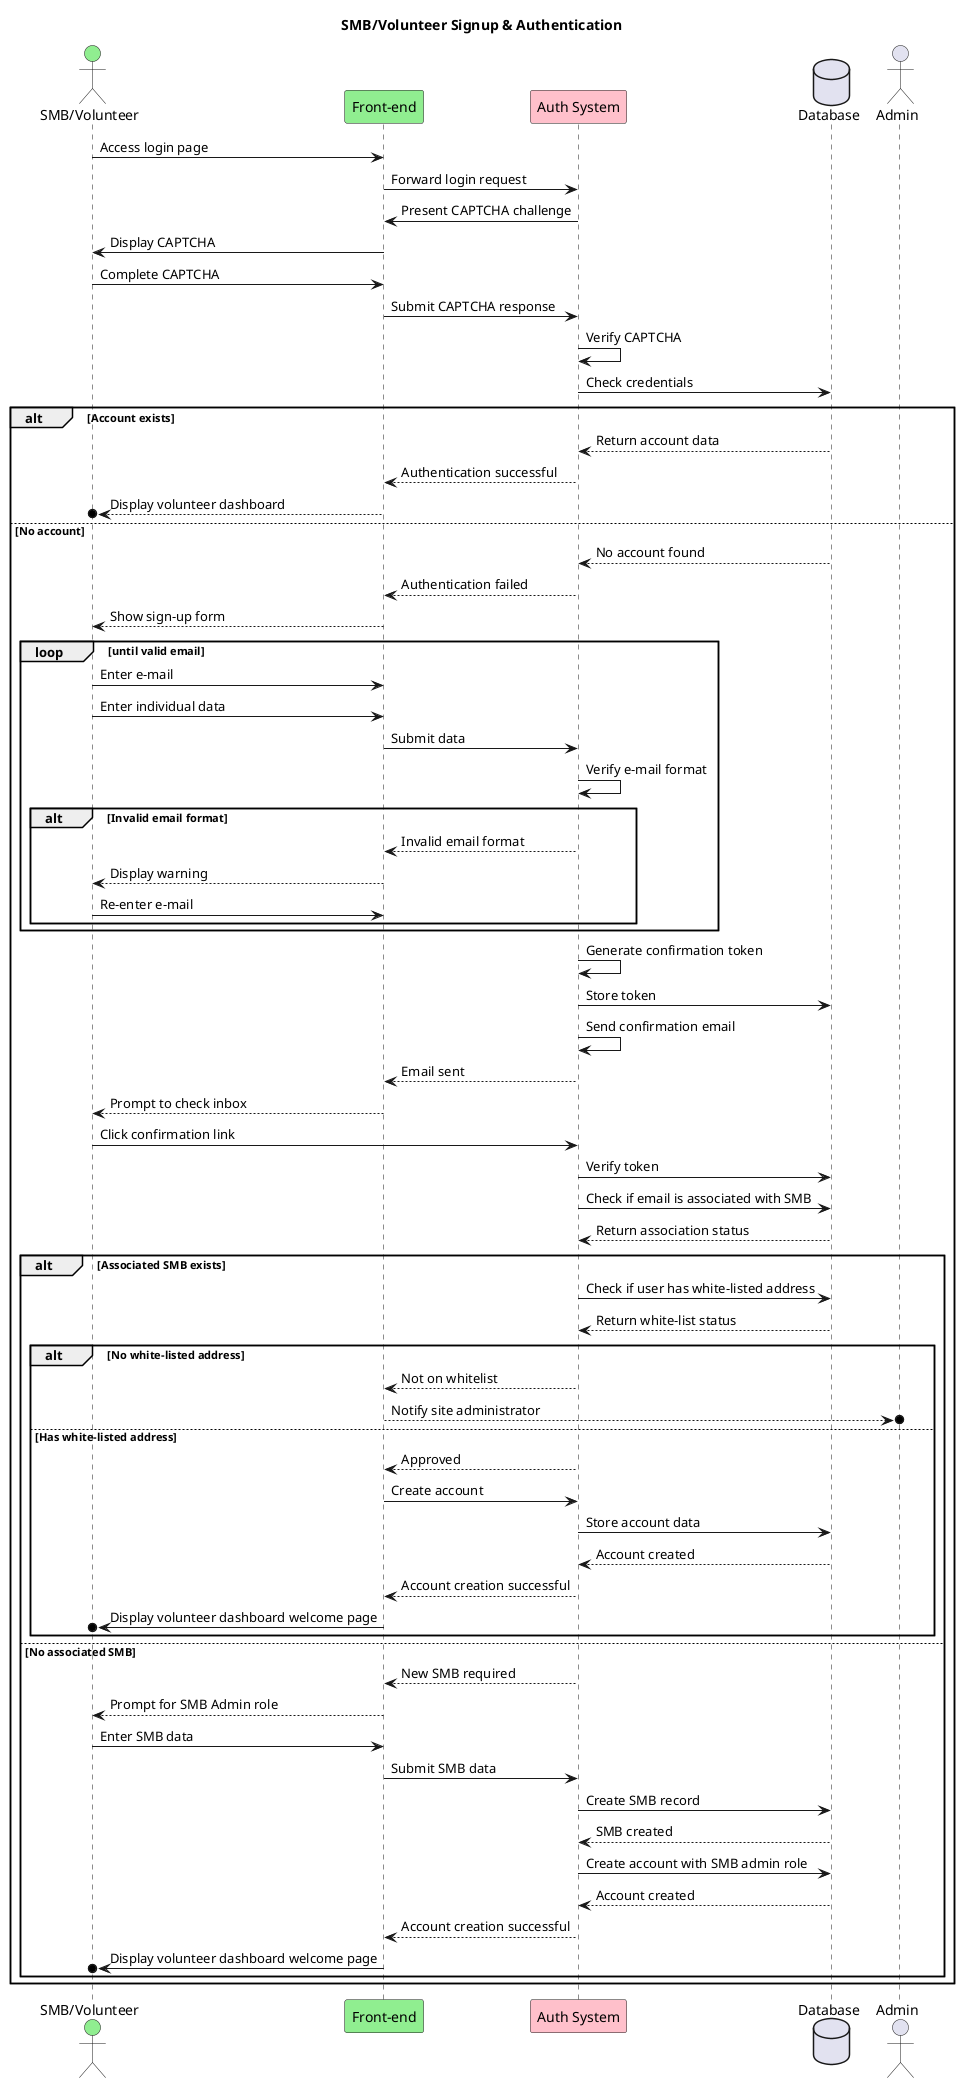 @startuml
title SMB/Volunteer Signup & Authentication

actor "SMB/Volunteer" as User #lightgreen
participant "Front-end" as Frontend #lightgreen
participant "Auth System" as Auth #pink
database "Database" as DB
actor "Admin" as Admin 

User -> Frontend: Access login page
Frontend -> Auth: Forward login request
Auth -> Frontend: Present CAPTCHA challenge
Frontend -> User: Display CAPTCHA
User -> Frontend: Complete CAPTCHA
Frontend -> Auth: Submit CAPTCHA response
Auth -> Auth: Verify CAPTCHA

Auth -> DB: Check credentials

alt Account exists
    DB --> Auth: Return account data
    Auth --> Frontend: Authentication successful
    Frontend -->O User: Display volunteer dashboard
    
else No account
    DB --> Auth: No account found
    Auth --> Frontend: Authentication failed
    Frontend --> User: Show sign-up form
    
    loop until valid email
        User -> Frontend: Enter e-mail
        User -> Frontend: Enter individual data
        Frontend -> Auth: Submit data
        Auth -> Auth: Verify e-mail format
        alt Invalid email format
            Auth --> Frontend: Invalid email format
            Frontend --> User: Display warning
            User -> Frontend: Re-enter e-mail
        end
    end
    
    Auth -> Auth: Generate confirmation token
    Auth -> DB: Store token
    Auth -> Auth: Send confirmation email
    Auth --> Frontend: Email sent
    Frontend --> User: Prompt to check inbox
    
    User -> Auth: Click confirmation link
    Auth -> DB: Verify token
    
    Auth -> DB: Check if email is associated with SMB
    DB --> Auth: Return association status
    
    alt Associated SMB exists
        Auth -> DB: Check if user has white-listed address
        DB --> Auth: Return white-list status
        
        alt No white-listed address
            Auth --> Frontend: Not on whitelist
            Frontend -->O Admin: Notify site administrator
        else Has white-listed address
            Auth --> Frontend: Approved
            Frontend -> Auth: Create account
            Auth -> DB: Store account data
            DB --> Auth: Account created
            Auth --> Frontend: Account creation successful
            Frontend ->o User: Display volunteer dashboard welcome page 
        end
    else No associated SMB
        Auth --> Frontend: New SMB required
        Frontend --> User: Prompt for SMB Admin role
        User -> Frontend: Enter SMB data
        Frontend -> Auth: Submit SMB data
        Auth -> DB: Create SMB record
        DB --> Auth: SMB created
        Auth -> DB: Create account with SMB admin role
        DB --> Auth: Account created
        Auth --> Frontend: Account creation successful
        Frontend ->o User: Display volunteer dashboard welcome page 
    end
end

@enduml